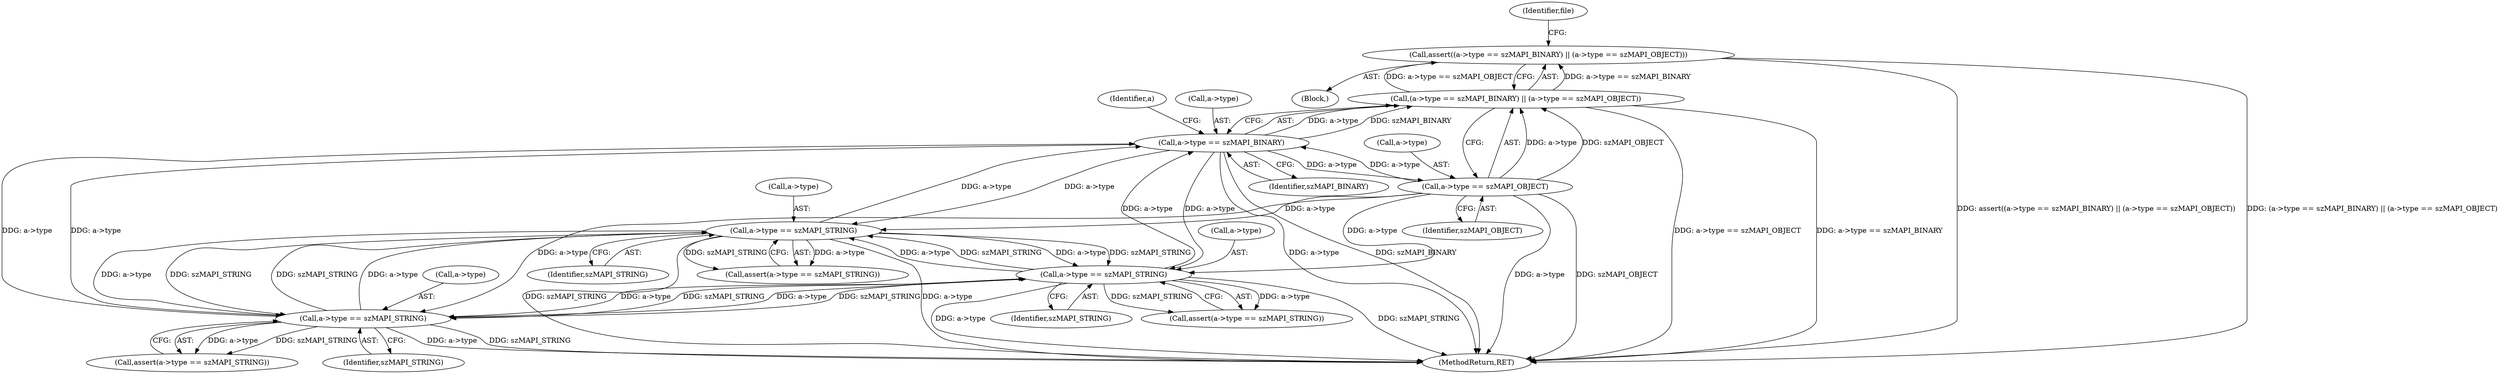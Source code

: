 digraph "0_tnef_8dccf79857ceeb7a6d3e42c1e762e7b865d5344d@API" {
"1000164" [label="(Call,assert((a->type == szMAPI_BINARY) || (a->type == szMAPI_OBJECT)))"];
"1000165" [label="(Call,(a->type == szMAPI_BINARY) || (a->type == szMAPI_OBJECT))"];
"1000166" [label="(Call,a->type == szMAPI_BINARY)"];
"1000171" [label="(Call,a->type == szMAPI_OBJECT)"];
"1000263" [label="(Call,a->type == szMAPI_STRING)"];
"1000214" [label="(Call,a->type == szMAPI_STRING)"];
"1000133" [label="(Call,a->type == szMAPI_STRING)"];
"1000173" [label="(Identifier,a)"];
"1000133" [label="(Call,a->type == szMAPI_STRING)"];
"1000267" [label="(Identifier,szMAPI_STRING)"];
"1000137" [label="(Identifier,szMAPI_STRING)"];
"1000218" [label="(Identifier,szMAPI_STRING)"];
"1000134" [label="(Call,a->type)"];
"1000264" [label="(Call,a->type)"];
"1000166" [label="(Call,a->type == szMAPI_BINARY)"];
"1000164" [label="(Call,assert((a->type == szMAPI_BINARY) || (a->type == szMAPI_OBJECT)))"];
"1000171" [label="(Call,a->type == szMAPI_OBJECT)"];
"1000214" [label="(Call,a->type == szMAPI_STRING)"];
"1000178" [label="(Identifier,file)"];
"1000130" [label="(Block,)"];
"1000213" [label="(Call,assert(a->type == szMAPI_STRING))"];
"1000170" [label="(Identifier,szMAPI_BINARY)"];
"1000215" [label="(Call,a->type)"];
"1000175" [label="(Identifier,szMAPI_OBJECT)"];
"1000312" [label="(MethodReturn,RET)"];
"1000132" [label="(Call,assert(a->type == szMAPI_STRING))"];
"1000172" [label="(Call,a->type)"];
"1000262" [label="(Call,assert(a->type == szMAPI_STRING))"];
"1000167" [label="(Call,a->type)"];
"1000165" [label="(Call,(a->type == szMAPI_BINARY) || (a->type == szMAPI_OBJECT))"];
"1000263" [label="(Call,a->type == szMAPI_STRING)"];
"1000164" -> "1000130"  [label="AST: "];
"1000164" -> "1000165"  [label="CFG: "];
"1000165" -> "1000164"  [label="AST: "];
"1000178" -> "1000164"  [label="CFG: "];
"1000164" -> "1000312"  [label="DDG: assert((a->type == szMAPI_BINARY) || (a->type == szMAPI_OBJECT))"];
"1000164" -> "1000312"  [label="DDG: (a->type == szMAPI_BINARY) || (a->type == szMAPI_OBJECT)"];
"1000165" -> "1000164"  [label="DDG: a->type == szMAPI_BINARY"];
"1000165" -> "1000164"  [label="DDG: a->type == szMAPI_OBJECT"];
"1000165" -> "1000166"  [label="CFG: "];
"1000165" -> "1000171"  [label="CFG: "];
"1000166" -> "1000165"  [label="AST: "];
"1000171" -> "1000165"  [label="AST: "];
"1000165" -> "1000312"  [label="DDG: a->type == szMAPI_OBJECT"];
"1000165" -> "1000312"  [label="DDG: a->type == szMAPI_BINARY"];
"1000166" -> "1000165"  [label="DDG: a->type"];
"1000166" -> "1000165"  [label="DDG: szMAPI_BINARY"];
"1000171" -> "1000165"  [label="DDG: a->type"];
"1000171" -> "1000165"  [label="DDG: szMAPI_OBJECT"];
"1000166" -> "1000170"  [label="CFG: "];
"1000167" -> "1000166"  [label="AST: "];
"1000170" -> "1000166"  [label="AST: "];
"1000173" -> "1000166"  [label="CFG: "];
"1000166" -> "1000312"  [label="DDG: a->type"];
"1000166" -> "1000312"  [label="DDG: szMAPI_BINARY"];
"1000166" -> "1000133"  [label="DDG: a->type"];
"1000171" -> "1000166"  [label="DDG: a->type"];
"1000263" -> "1000166"  [label="DDG: a->type"];
"1000214" -> "1000166"  [label="DDG: a->type"];
"1000133" -> "1000166"  [label="DDG: a->type"];
"1000166" -> "1000171"  [label="DDG: a->type"];
"1000166" -> "1000214"  [label="DDG: a->type"];
"1000166" -> "1000263"  [label="DDG: a->type"];
"1000171" -> "1000175"  [label="CFG: "];
"1000172" -> "1000171"  [label="AST: "];
"1000175" -> "1000171"  [label="AST: "];
"1000171" -> "1000312"  [label="DDG: a->type"];
"1000171" -> "1000312"  [label="DDG: szMAPI_OBJECT"];
"1000171" -> "1000133"  [label="DDG: a->type"];
"1000171" -> "1000214"  [label="DDG: a->type"];
"1000171" -> "1000263"  [label="DDG: a->type"];
"1000263" -> "1000262"  [label="AST: "];
"1000263" -> "1000267"  [label="CFG: "];
"1000264" -> "1000263"  [label="AST: "];
"1000267" -> "1000263"  [label="AST: "];
"1000262" -> "1000263"  [label="CFG: "];
"1000263" -> "1000312"  [label="DDG: szMAPI_STRING"];
"1000263" -> "1000312"  [label="DDG: a->type"];
"1000263" -> "1000133"  [label="DDG: a->type"];
"1000263" -> "1000133"  [label="DDG: szMAPI_STRING"];
"1000263" -> "1000214"  [label="DDG: a->type"];
"1000263" -> "1000214"  [label="DDG: szMAPI_STRING"];
"1000263" -> "1000262"  [label="DDG: a->type"];
"1000263" -> "1000262"  [label="DDG: szMAPI_STRING"];
"1000214" -> "1000263"  [label="DDG: a->type"];
"1000214" -> "1000263"  [label="DDG: szMAPI_STRING"];
"1000133" -> "1000263"  [label="DDG: a->type"];
"1000133" -> "1000263"  [label="DDG: szMAPI_STRING"];
"1000214" -> "1000213"  [label="AST: "];
"1000214" -> "1000218"  [label="CFG: "];
"1000215" -> "1000214"  [label="AST: "];
"1000218" -> "1000214"  [label="AST: "];
"1000213" -> "1000214"  [label="CFG: "];
"1000214" -> "1000312"  [label="DDG: szMAPI_STRING"];
"1000214" -> "1000312"  [label="DDG: a->type"];
"1000214" -> "1000133"  [label="DDG: a->type"];
"1000214" -> "1000133"  [label="DDG: szMAPI_STRING"];
"1000214" -> "1000213"  [label="DDG: a->type"];
"1000214" -> "1000213"  [label="DDG: szMAPI_STRING"];
"1000133" -> "1000214"  [label="DDG: a->type"];
"1000133" -> "1000214"  [label="DDG: szMAPI_STRING"];
"1000133" -> "1000132"  [label="AST: "];
"1000133" -> "1000137"  [label="CFG: "];
"1000134" -> "1000133"  [label="AST: "];
"1000137" -> "1000133"  [label="AST: "];
"1000132" -> "1000133"  [label="CFG: "];
"1000133" -> "1000312"  [label="DDG: a->type"];
"1000133" -> "1000312"  [label="DDG: szMAPI_STRING"];
"1000133" -> "1000132"  [label="DDG: a->type"];
"1000133" -> "1000132"  [label="DDG: szMAPI_STRING"];
}

